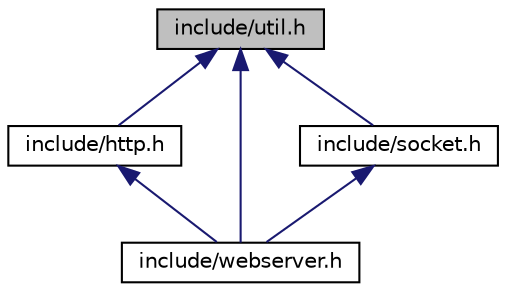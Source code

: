 digraph "include/util.h"
{
  edge [fontname="Helvetica",fontsize="10",labelfontname="Helvetica",labelfontsize="10"];
  node [fontname="Helvetica",fontsize="10",shape=record];
  Node1 [label="include/util.h",height=0.2,width=0.4,color="black", fillcolor="grey75", style="filled", fontcolor="black"];
  Node1 -> Node2 [dir="back",color="midnightblue",fontsize="10",style="solid",fontname="Helvetica"];
  Node2 [label="include/http.h",height=0.2,width=0.4,color="black", fillcolor="white", style="filled",URL="$http_8h.html"];
  Node2 -> Node3 [dir="back",color="midnightblue",fontsize="10",style="solid",fontname="Helvetica"];
  Node3 [label="include/webserver.h",height=0.2,width=0.4,color="black", fillcolor="white", style="filled",URL="$webserver_8h.html"];
  Node1 -> Node4 [dir="back",color="midnightblue",fontsize="10",style="solid",fontname="Helvetica"];
  Node4 [label="include/socket.h",height=0.2,width=0.4,color="black", fillcolor="white", style="filled",URL="$socket_8h.html"];
  Node4 -> Node3 [dir="back",color="midnightblue",fontsize="10",style="solid",fontname="Helvetica"];
  Node1 -> Node3 [dir="back",color="midnightblue",fontsize="10",style="solid",fontname="Helvetica"];
}
